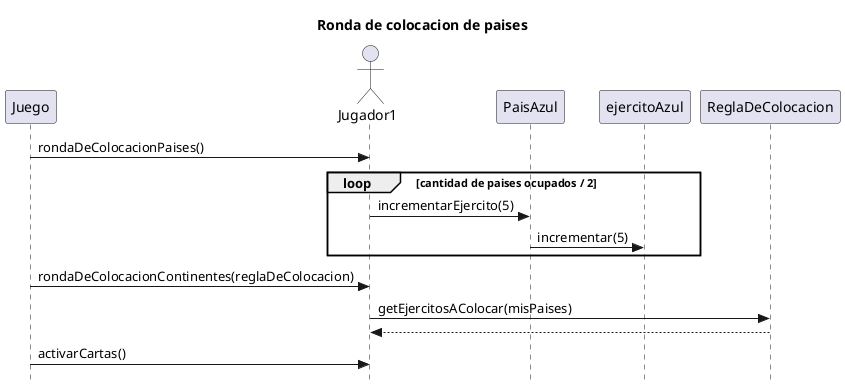 @startuml Diagrama de secuencia - hay clases presenciales
title Ronda de colocacion de paises
skinparam style strictuml

participant Juego
actor Jugador1 as JugadorAzul
participant PaisAzul
participant ejercitoAzul

Juego -> JugadorAzul: rondaDeColocacionPaises()
loop cantidad de paises ocupados / 2
	JugadorAzul -> PaisAzul: incrementarEjercito(5)
	PaisAzul -> ejercitoAzul: incrementar(5)
end 

Juego -> JugadorAzul: rondaDeColocacionContinentes(reglaDeColocacion)
JugadorAzul -> ReglaDeColocacion: getEjercitosAColocar(misPaises)
return 
Juego -> JugadorAzul: activarCartas()


@enduml